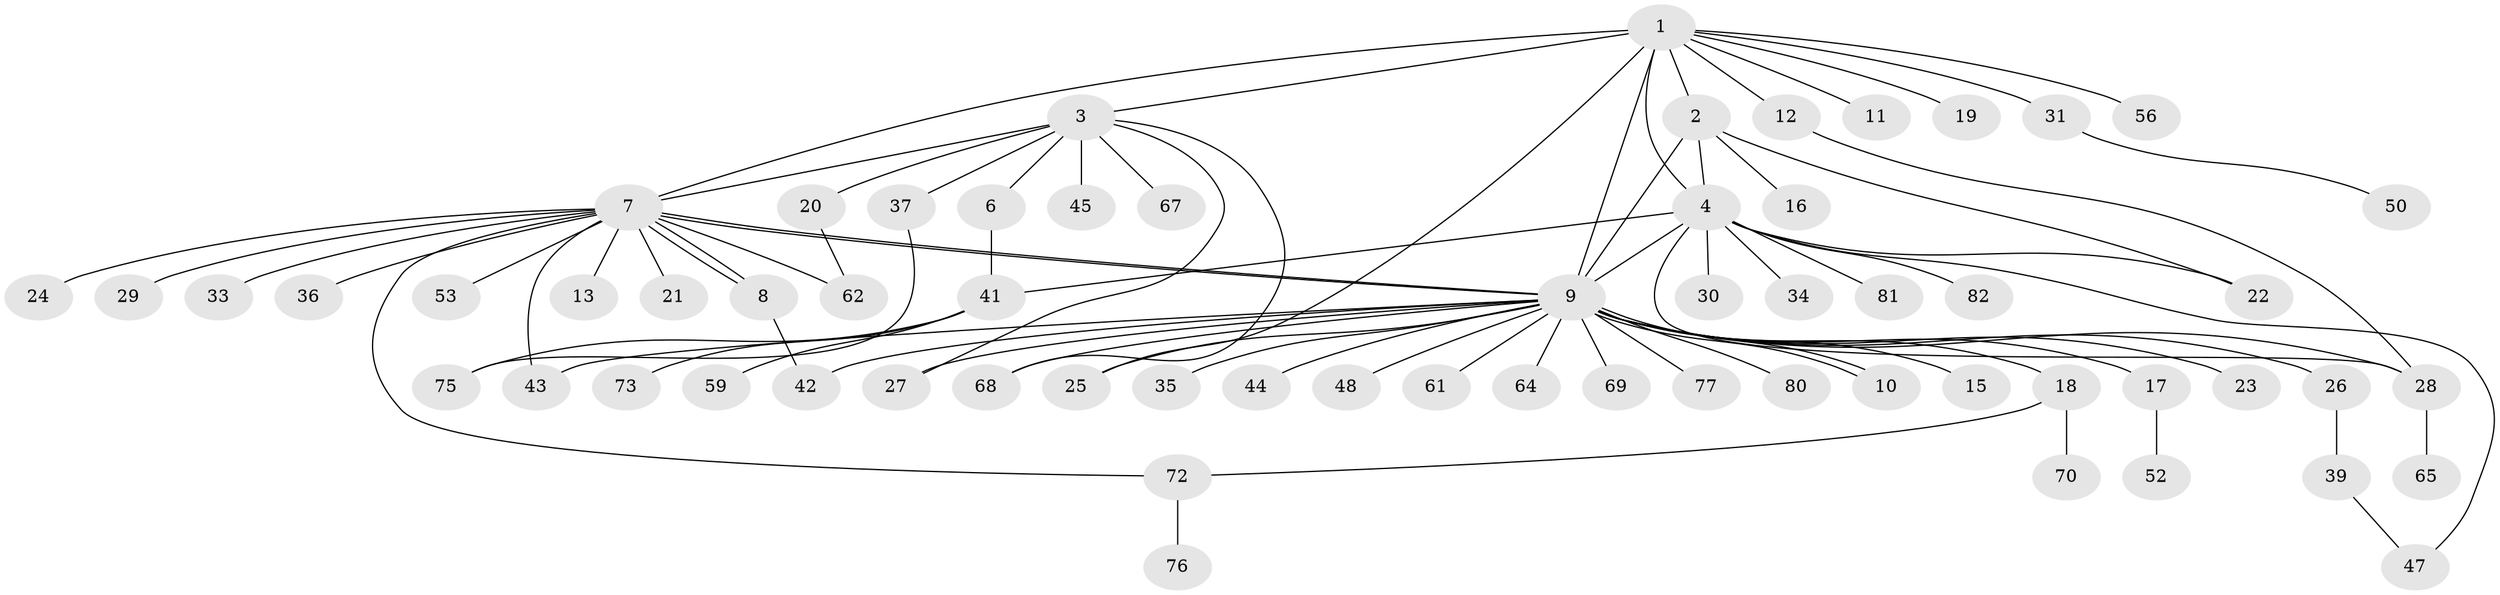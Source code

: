 // Generated by graph-tools (version 1.1) at 2025/23/03/03/25 07:23:53]
// undirected, 63 vertices, 83 edges
graph export_dot {
graph [start="1"]
  node [color=gray90,style=filled];
  1 [super="+5"];
  2 [super="+49"];
  3 [super="+55"];
  4 [super="+66"];
  6 [super="+38"];
  7 [super="+57"];
  8 [super="+71"];
  9 [super="+14"];
  10;
  11;
  12;
  13;
  15;
  16;
  17 [super="+79"];
  18 [super="+46"];
  19;
  20;
  21;
  22;
  23 [super="+58"];
  24;
  25 [super="+40"];
  26 [super="+51"];
  27;
  28 [super="+54"];
  29;
  30 [super="+32"];
  31;
  33;
  34;
  35;
  36;
  37 [super="+60"];
  39;
  41 [super="+63"];
  42;
  43;
  44;
  45;
  47 [super="+78"];
  48;
  50;
  52;
  53;
  56;
  59;
  61;
  62 [super="+74"];
  64;
  65;
  67;
  68;
  69;
  70;
  72;
  73;
  75;
  76;
  77;
  80;
  81;
  82;
  1 -- 2;
  1 -- 3;
  1 -- 7;
  1 -- 12;
  1 -- 19;
  1 -- 31;
  1 -- 56;
  1 -- 4;
  1 -- 9;
  1 -- 11;
  1 -- 25 [weight=2];
  2 -- 4;
  2 -- 16;
  2 -- 22;
  2 -- 9;
  3 -- 6;
  3 -- 7;
  3 -- 20;
  3 -- 27;
  3 -- 37;
  3 -- 45;
  3 -- 67;
  3 -- 68;
  4 -- 22;
  4 -- 28;
  4 -- 30;
  4 -- 34;
  4 -- 41;
  4 -- 81;
  4 -- 82;
  4 -- 9;
  4 -- 47;
  6 -- 41;
  7 -- 8;
  7 -- 8;
  7 -- 9;
  7 -- 9;
  7 -- 13;
  7 -- 21;
  7 -- 24;
  7 -- 29;
  7 -- 33;
  7 -- 36;
  7 -- 43;
  7 -- 53;
  7 -- 72;
  7 -- 62;
  8 -- 42;
  9 -- 10;
  9 -- 10;
  9 -- 15;
  9 -- 18;
  9 -- 23;
  9 -- 25;
  9 -- 26;
  9 -- 27;
  9 -- 28;
  9 -- 42;
  9 -- 44;
  9 -- 48;
  9 -- 61;
  9 -- 64;
  9 -- 68;
  9 -- 69;
  9 -- 77;
  9 -- 80;
  9 -- 17;
  9 -- 35;
  9 -- 43;
  12 -- 28;
  17 -- 52;
  18 -- 72;
  18 -- 70;
  20 -- 62;
  26 -- 39;
  28 -- 65;
  31 -- 50;
  37 -- 75;
  39 -- 47;
  41 -- 59;
  41 -- 73;
  41 -- 75;
  72 -- 76;
}
